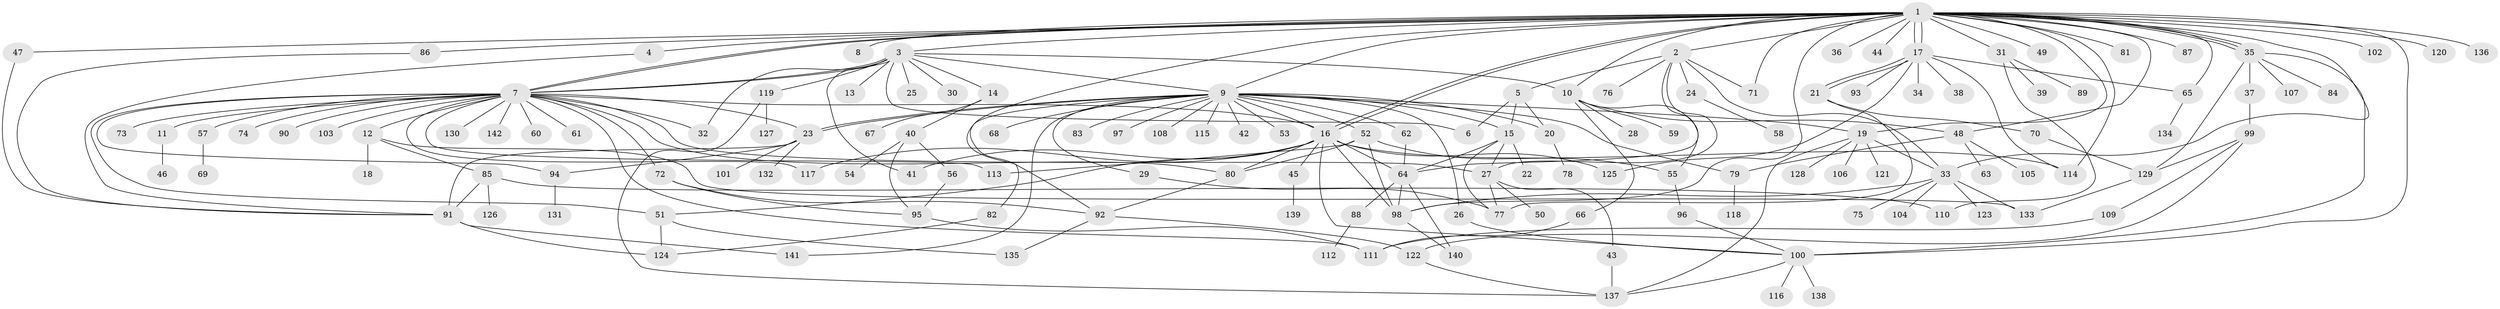 // coarse degree distribution, {33: 0.008928571428571428, 10: 0.026785714285714284, 31: 0.008928571428571428, 2: 0.23214285714285715, 24: 0.008928571428571428, 1: 0.45535714285714285, 6: 0.03571428571428571, 4: 0.044642857142857144, 15: 0.008928571428571428, 5: 0.03571428571428571, 7: 0.03571428571428571, 3: 0.08928571428571429, 8: 0.008928571428571428}
// Generated by graph-tools (version 1.1) at 2025/41/03/06/25 10:41:49]
// undirected, 142 vertices, 219 edges
graph export_dot {
graph [start="1"]
  node [color=gray90,style=filled];
  1;
  2;
  3;
  4;
  5;
  6;
  7;
  8;
  9;
  10;
  11;
  12;
  13;
  14;
  15;
  16;
  17;
  18;
  19;
  20;
  21;
  22;
  23;
  24;
  25;
  26;
  27;
  28;
  29;
  30;
  31;
  32;
  33;
  34;
  35;
  36;
  37;
  38;
  39;
  40;
  41;
  42;
  43;
  44;
  45;
  46;
  47;
  48;
  49;
  50;
  51;
  52;
  53;
  54;
  55;
  56;
  57;
  58;
  59;
  60;
  61;
  62;
  63;
  64;
  65;
  66;
  67;
  68;
  69;
  70;
  71;
  72;
  73;
  74;
  75;
  76;
  77;
  78;
  79;
  80;
  81;
  82;
  83;
  84;
  85;
  86;
  87;
  88;
  89;
  90;
  91;
  92;
  93;
  94;
  95;
  96;
  97;
  98;
  99;
  100;
  101;
  102;
  103;
  104;
  105;
  106;
  107;
  108;
  109;
  110;
  111;
  112;
  113;
  114;
  115;
  116;
  117;
  118;
  119;
  120;
  121;
  122;
  123;
  124;
  125;
  126;
  127;
  128;
  129;
  130;
  131;
  132;
  133;
  134;
  135;
  136;
  137;
  138;
  139;
  140;
  141;
  142;
  1 -- 2;
  1 -- 3;
  1 -- 4;
  1 -- 7;
  1 -- 7;
  1 -- 8;
  1 -- 9;
  1 -- 10;
  1 -- 16;
  1 -- 16;
  1 -- 17;
  1 -- 17;
  1 -- 19;
  1 -- 31;
  1 -- 33;
  1 -- 35;
  1 -- 35;
  1 -- 35;
  1 -- 36;
  1 -- 44;
  1 -- 47;
  1 -- 48;
  1 -- 49;
  1 -- 65;
  1 -- 71;
  1 -- 81;
  1 -- 86;
  1 -- 87;
  1 -- 92;
  1 -- 98;
  1 -- 100;
  1 -- 102;
  1 -- 114;
  1 -- 120;
  1 -- 136;
  2 -- 5;
  2 -- 24;
  2 -- 27;
  2 -- 33;
  2 -- 64;
  2 -- 71;
  2 -- 76;
  3 -- 6;
  3 -- 7;
  3 -- 7;
  3 -- 9;
  3 -- 10;
  3 -- 13;
  3 -- 14;
  3 -- 25;
  3 -- 30;
  3 -- 32;
  3 -- 41;
  3 -- 119;
  4 -- 91;
  5 -- 6;
  5 -- 15;
  5 -- 20;
  7 -- 11;
  7 -- 12;
  7 -- 16;
  7 -- 23;
  7 -- 27;
  7 -- 32;
  7 -- 51;
  7 -- 57;
  7 -- 60;
  7 -- 61;
  7 -- 72;
  7 -- 73;
  7 -- 74;
  7 -- 80;
  7 -- 90;
  7 -- 94;
  7 -- 103;
  7 -- 111;
  7 -- 113;
  7 -- 117;
  7 -- 130;
  7 -- 142;
  9 -- 15;
  9 -- 16;
  9 -- 19;
  9 -- 20;
  9 -- 23;
  9 -- 23;
  9 -- 26;
  9 -- 29;
  9 -- 42;
  9 -- 52;
  9 -- 53;
  9 -- 62;
  9 -- 68;
  9 -- 79;
  9 -- 82;
  9 -- 83;
  9 -- 97;
  9 -- 108;
  9 -- 115;
  9 -- 141;
  10 -- 28;
  10 -- 48;
  10 -- 55;
  10 -- 59;
  10 -- 66;
  11 -- 46;
  12 -- 18;
  12 -- 85;
  12 -- 133;
  14 -- 40;
  14 -- 67;
  15 -- 22;
  15 -- 27;
  15 -- 64;
  15 -- 77;
  16 -- 41;
  16 -- 45;
  16 -- 51;
  16 -- 64;
  16 -- 80;
  16 -- 98;
  16 -- 100;
  16 -- 114;
  16 -- 117;
  16 -- 125;
  17 -- 21;
  17 -- 21;
  17 -- 34;
  17 -- 38;
  17 -- 65;
  17 -- 93;
  17 -- 114;
  17 -- 125;
  19 -- 33;
  19 -- 106;
  19 -- 121;
  19 -- 128;
  19 -- 137;
  20 -- 78;
  21 -- 70;
  21 -- 77;
  23 -- 91;
  23 -- 94;
  23 -- 101;
  23 -- 132;
  24 -- 58;
  26 -- 100;
  27 -- 43;
  27 -- 50;
  27 -- 77;
  29 -- 77;
  31 -- 39;
  31 -- 89;
  31 -- 110;
  33 -- 75;
  33 -- 98;
  33 -- 104;
  33 -- 123;
  33 -- 133;
  35 -- 37;
  35 -- 84;
  35 -- 100;
  35 -- 107;
  35 -- 129;
  37 -- 99;
  40 -- 54;
  40 -- 56;
  40 -- 95;
  43 -- 137;
  45 -- 139;
  47 -- 91;
  48 -- 63;
  48 -- 79;
  48 -- 105;
  51 -- 124;
  51 -- 135;
  52 -- 55;
  52 -- 80;
  52 -- 98;
  52 -- 113;
  55 -- 96;
  56 -- 95;
  57 -- 69;
  62 -- 64;
  64 -- 88;
  64 -- 98;
  64 -- 140;
  65 -- 134;
  66 -- 111;
  70 -- 129;
  72 -- 92;
  72 -- 95;
  79 -- 118;
  80 -- 92;
  82 -- 124;
  85 -- 91;
  85 -- 110;
  85 -- 126;
  86 -- 91;
  88 -- 112;
  91 -- 124;
  91 -- 141;
  92 -- 122;
  92 -- 135;
  94 -- 131;
  95 -- 111;
  96 -- 100;
  98 -- 140;
  99 -- 109;
  99 -- 122;
  99 -- 129;
  100 -- 116;
  100 -- 137;
  100 -- 138;
  109 -- 111;
  119 -- 127;
  119 -- 137;
  122 -- 137;
  129 -- 133;
}
